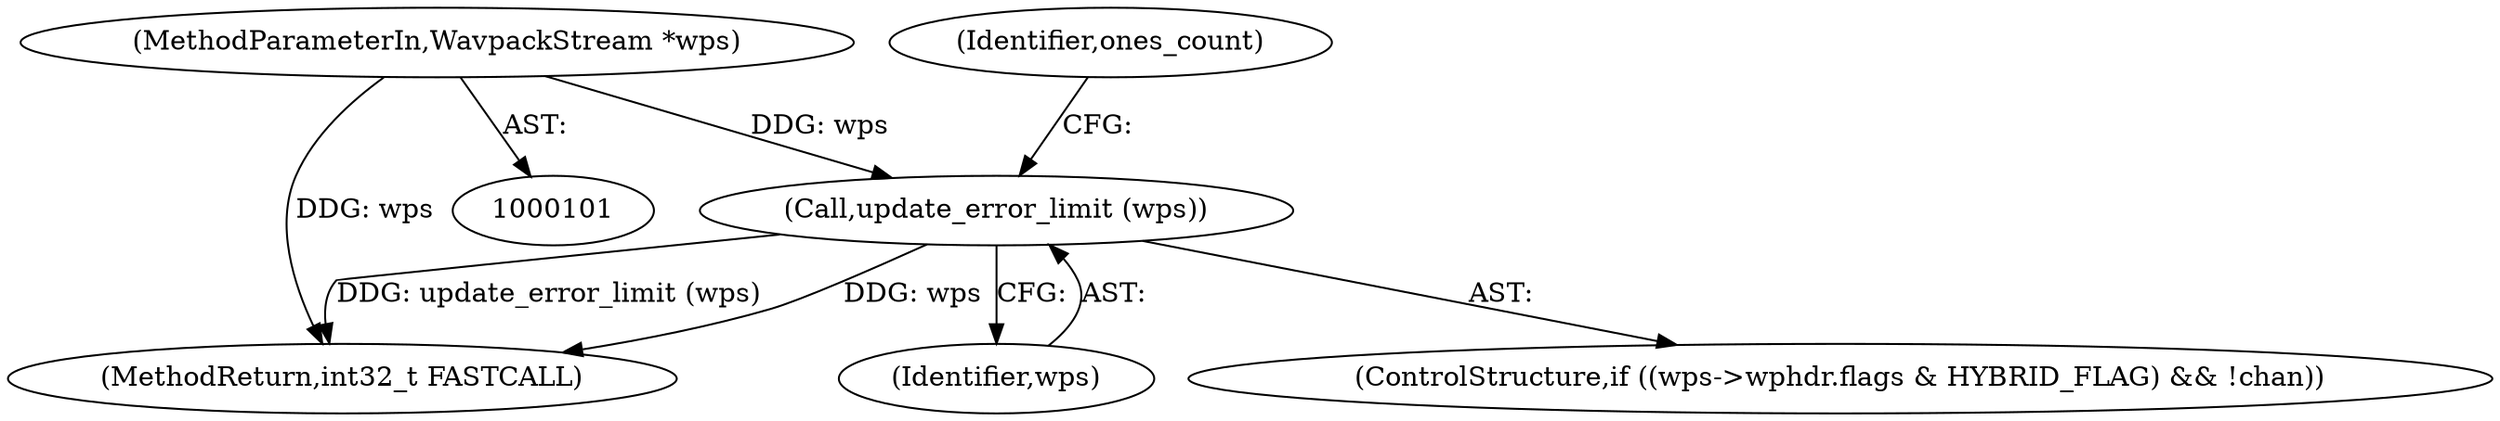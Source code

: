 digraph "0_WavPack_4bc05fc490b66ef2d45b1de26abf1455b486b0dc_0@API" {
"1000597" [label="(Call,update_error_limit (wps))"];
"1000102" [label="(MethodParameterIn,WavpackStream *wps)"];
"1000601" [label="(Identifier,ones_count)"];
"1000829" [label="(MethodReturn,int32_t FASTCALL)"];
"1000597" [label="(Call,update_error_limit (wps))"];
"1000598" [label="(Identifier,wps)"];
"1000586" [label="(ControlStructure,if ((wps->wphdr.flags & HYBRID_FLAG) && !chan))"];
"1000102" [label="(MethodParameterIn,WavpackStream *wps)"];
"1000597" -> "1000586"  [label="AST: "];
"1000597" -> "1000598"  [label="CFG: "];
"1000598" -> "1000597"  [label="AST: "];
"1000601" -> "1000597"  [label="CFG: "];
"1000597" -> "1000829"  [label="DDG: wps"];
"1000597" -> "1000829"  [label="DDG: update_error_limit (wps)"];
"1000102" -> "1000597"  [label="DDG: wps"];
"1000102" -> "1000101"  [label="AST: "];
"1000102" -> "1000829"  [label="DDG: wps"];
}
